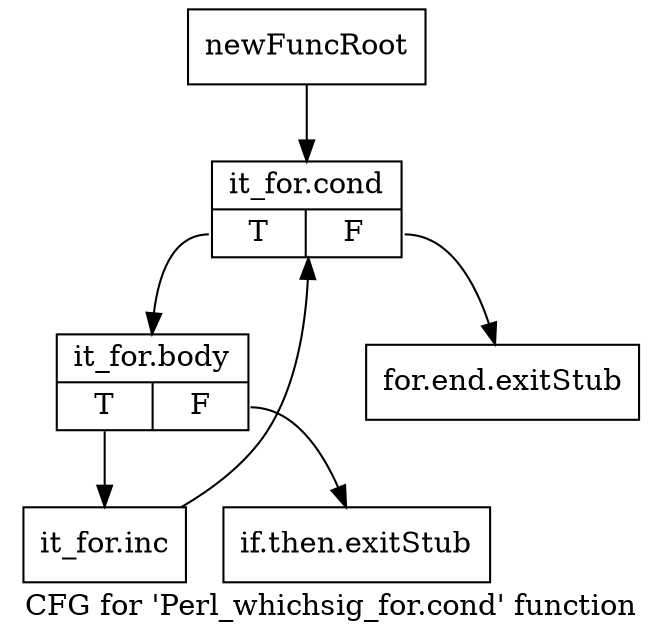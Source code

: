 digraph "CFG for 'Perl_whichsig_for.cond' function" {
	label="CFG for 'Perl_whichsig_for.cond' function";

	Node0x4bc1d60 [shape=record,label="{newFuncRoot}"];
	Node0x4bc1d60 -> Node0x4bc1e50;
	Node0x4bc1db0 [shape=record,label="{for.end.exitStub}"];
	Node0x4bc1e00 [shape=record,label="{if.then.exitStub}"];
	Node0x4bc1e50 [shape=record,label="{it_for.cond|{<s0>T|<s1>F}}"];
	Node0x4bc1e50:s0 -> Node0x4bc1ea0;
	Node0x4bc1e50:s1 -> Node0x4bc1db0;
	Node0x4bc1ea0 [shape=record,label="{it_for.body|{<s0>T|<s1>F}}"];
	Node0x4bc1ea0:s0 -> Node0x4bc1ef0;
	Node0x4bc1ea0:s1 -> Node0x4bc1e00;
	Node0x4bc1ef0 [shape=record,label="{it_for.inc}"];
	Node0x4bc1ef0 -> Node0x4bc1e50;
}
